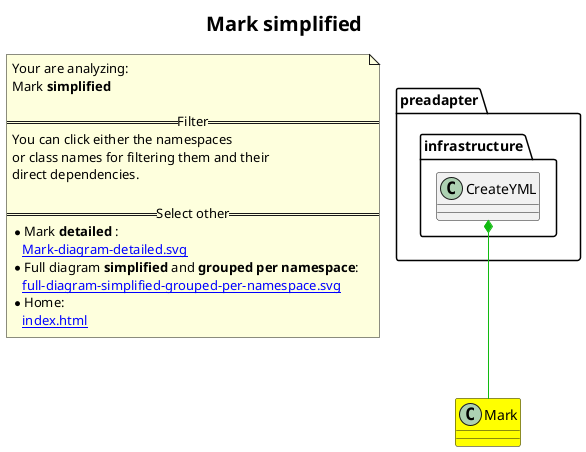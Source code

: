 @startuml
skinparam linetype ortho
title <size:20>Mark **simplified** </size>
note "Your are analyzing:\nMark **simplified** \n\n==Filter==\nYou can click either the namespaces \nor class names for filtering them and their\ndirect dependencies.\n\n==Select other==\n* Mark **detailed** :\n   [[Mark-diagram-detailed.svg]]\n* Full diagram **simplified** and **grouped per namespace**:\n   [[full-diagram-simplified-grouped-per-namespace.svg]]\n* Home:\n   [[index.html]]" as FloatingNote
class Mark [[Mark-diagram-simplified.svg]] #yellow {
}
  class preadapter.infrastructure.CreateYML [[preadapter.infrastructure.CreateYML-diagram-simplified.svg]]  {
  }
 ' *************************************** 
 ' *************************************** 
 ' *************************************** 
' Class relations extracted from namespace:
' 
' Class relations extracted from namespace:
' preadapter.infrastructure
preadapter.infrastructure.CreateYML *-[#10BB10]- Mark 
@enduml